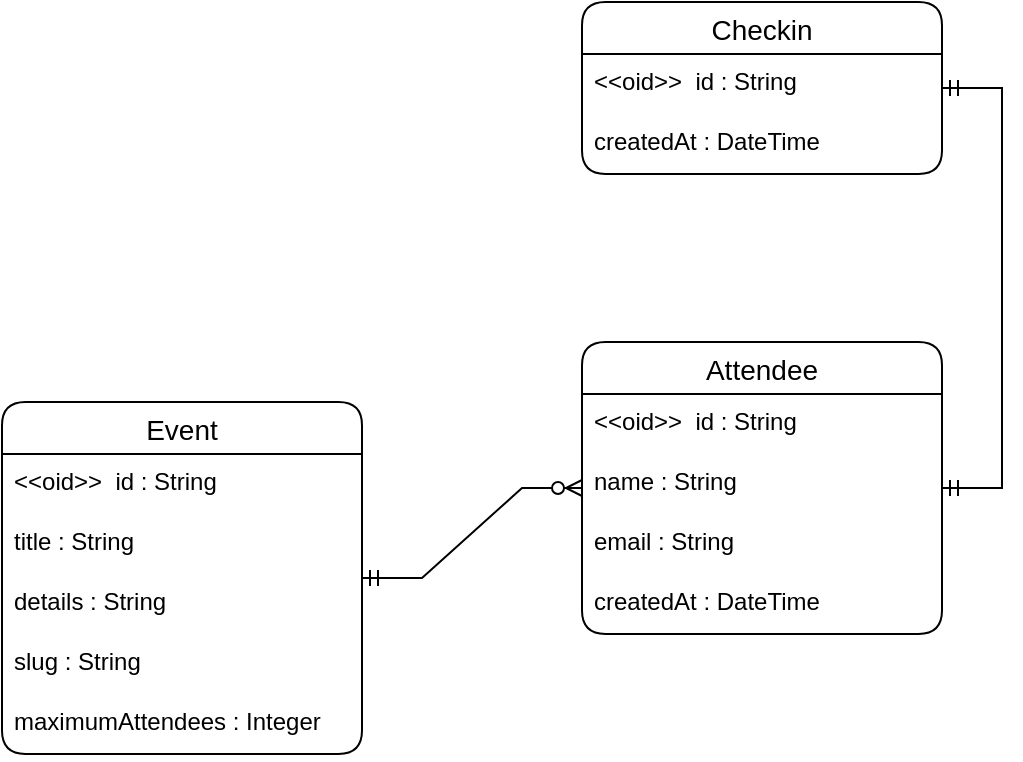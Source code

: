 <mxfile version="20.5.3" type="embed"><diagram id="23iRSUPoRavnBvh4doch" name="Page-1"><mxGraphModel dx="812" dy="855" grid="1" gridSize="10" guides="1" tooltips="1" connect="1" arrows="1" fold="1" page="1" pageScale="1" pageWidth="827" pageHeight="1169" math="0" shadow="0"><root><mxCell id="0"/><mxCell id="1" parent="0"/><mxCell id="26" value="Event" style="swimlane;fontStyle=0;childLayout=stackLayout;horizontal=1;startSize=26;horizontalStack=0;resizeParent=1;resizeParentMax=0;resizeLast=0;collapsible=1;marginBottom=0;align=center;fontSize=14;rounded=1;" parent="1" vertex="1"><mxGeometry x="120" y="290" width="180" height="176" as="geometry"/></mxCell><mxCell id="27" value="&lt;&lt;oid&gt;&gt;  id : String" style="text;strokeColor=none;fillColor=none;spacingLeft=4;spacingRight=4;overflow=hidden;rotatable=0;points=[[0,0.5],[1,0.5]];portConstraint=eastwest;fontSize=12;" parent="26" vertex="1"><mxGeometry y="26" width="180" height="30" as="geometry"/></mxCell><mxCell id="28" value="title : String" style="text;strokeColor=none;fillColor=none;spacingLeft=4;spacingRight=4;overflow=hidden;rotatable=0;points=[[0,0.5],[1,0.5]];portConstraint=eastwest;fontSize=12;" parent="26" vertex="1"><mxGeometry y="56" width="180" height="30" as="geometry"/></mxCell><mxCell id="29" value="details : String" style="text;strokeColor=none;fillColor=none;spacingLeft=4;spacingRight=4;overflow=hidden;rotatable=0;points=[[0,0.5],[1,0.5]];portConstraint=eastwest;fontSize=12;" parent="26" vertex="1"><mxGeometry y="86" width="180" height="30" as="geometry"/></mxCell><mxCell id="30" value="slug : String" style="text;strokeColor=none;fillColor=none;spacingLeft=4;spacingRight=4;overflow=hidden;rotatable=0;points=[[0,0.5],[1,0.5]];portConstraint=eastwest;fontSize=12;" parent="26" vertex="1"><mxGeometry y="116" width="180" height="30" as="geometry"/></mxCell><mxCell id="31" value="maximumAttendees : Integer" style="text;strokeColor=none;fillColor=none;spacingLeft=4;spacingRight=4;overflow=hidden;rotatable=0;points=[[0,0.5],[1,0.5]];portConstraint=eastwest;fontSize=12;" parent="26" vertex="1"><mxGeometry y="146" width="180" height="30" as="geometry"/></mxCell><mxCell id="32" value="Attendee" style="swimlane;fontStyle=0;childLayout=stackLayout;horizontal=1;startSize=26;horizontalStack=0;resizeParent=1;resizeParentMax=0;resizeLast=0;collapsible=1;marginBottom=0;align=center;fontSize=14;rounded=1;" parent="1" vertex="1"><mxGeometry x="410" y="260" width="180" height="146" as="geometry"/></mxCell><mxCell id="33" value="&lt;&lt;oid&gt;&gt;  id : String" style="text;strokeColor=none;fillColor=none;spacingLeft=4;spacingRight=4;overflow=hidden;rotatable=0;points=[[0,0.5],[1,0.5]];portConstraint=eastwest;fontSize=12;" parent="32" vertex="1"><mxGeometry y="26" width="180" height="30" as="geometry"/></mxCell><mxCell id="34" value="name : String" style="text;strokeColor=none;fillColor=none;spacingLeft=4;spacingRight=4;overflow=hidden;rotatable=0;points=[[0,0.5],[1,0.5]];portConstraint=eastwest;fontSize=12;" parent="32" vertex="1"><mxGeometry y="56" width="180" height="30" as="geometry"/></mxCell><mxCell id="35" value="email : String" style="text;strokeColor=none;fillColor=none;spacingLeft=4;spacingRight=4;overflow=hidden;rotatable=0;points=[[0,0.5],[1,0.5]];portConstraint=eastwest;fontSize=12;" parent="32" vertex="1"><mxGeometry y="86" width="180" height="30" as="geometry"/></mxCell><mxCell id="36" value="createdAt : DateTime" style="text;strokeColor=none;fillColor=none;spacingLeft=4;spacingRight=4;overflow=hidden;rotatable=0;points=[[0,0.5],[1,0.5]];portConstraint=eastwest;fontSize=12;" parent="32" vertex="1"><mxGeometry y="116" width="180" height="30" as="geometry"/></mxCell><mxCell id="uJdjDPLJVzHpg9Jetpsf-41" value="Checkin" style="swimlane;fontStyle=0;childLayout=stackLayout;horizontal=1;startSize=26;horizontalStack=0;resizeParent=1;resizeParentMax=0;resizeLast=0;collapsible=1;marginBottom=0;align=center;fontSize=14;rounded=1;" parent="1" vertex="1"><mxGeometry x="410" y="90" width="180" height="86" as="geometry"/></mxCell><mxCell id="uJdjDPLJVzHpg9Jetpsf-42" value="&lt;&lt;oid&gt;&gt;  id : String" style="text;strokeColor=none;fillColor=none;spacingLeft=4;spacingRight=4;overflow=hidden;rotatable=0;points=[[0,0.5],[1,0.5]];portConstraint=eastwest;fontSize=12;" parent="uJdjDPLJVzHpg9Jetpsf-41" vertex="1"><mxGeometry y="26" width="180" height="30" as="geometry"/></mxCell><mxCell id="uJdjDPLJVzHpg9Jetpsf-45" value="createdAt : DateTime" style="text;strokeColor=none;fillColor=none;spacingLeft=4;spacingRight=4;overflow=hidden;rotatable=0;points=[[0,0.5],[1,0.5]];portConstraint=eastwest;fontSize=12;" parent="uJdjDPLJVzHpg9Jetpsf-41" vertex="1"><mxGeometry y="56" width="180" height="30" as="geometry"/></mxCell><mxCell id="uJdjDPLJVzHpg9Jetpsf-47" value="" style="edgeStyle=entityRelationEdgeStyle;fontSize=12;html=1;endArrow=ERzeroToMany;startArrow=ERmandOne;rounded=0;" parent="1" source="26" target="32" edge="1"><mxGeometry width="100" height="100" relative="1" as="geometry"><mxPoint x="370" y="503" as="sourcePoint"/><mxPoint x="470" y="403" as="targetPoint"/></mxGeometry></mxCell><mxCell id="uJdjDPLJVzHpg9Jetpsf-49" value="" style="edgeStyle=entityRelationEdgeStyle;fontSize=12;html=1;endArrow=ERmandOne;startArrow=ERmandOne;rounded=0;" parent="1" source="32" target="uJdjDPLJVzHpg9Jetpsf-41" edge="1"><mxGeometry width="100" height="100" relative="1" as="geometry"><mxPoint x="440" y="230" as="sourcePoint"/><mxPoint x="540" y="130" as="targetPoint"/></mxGeometry></mxCell></root></mxGraphModel></diagram></mxfile>
